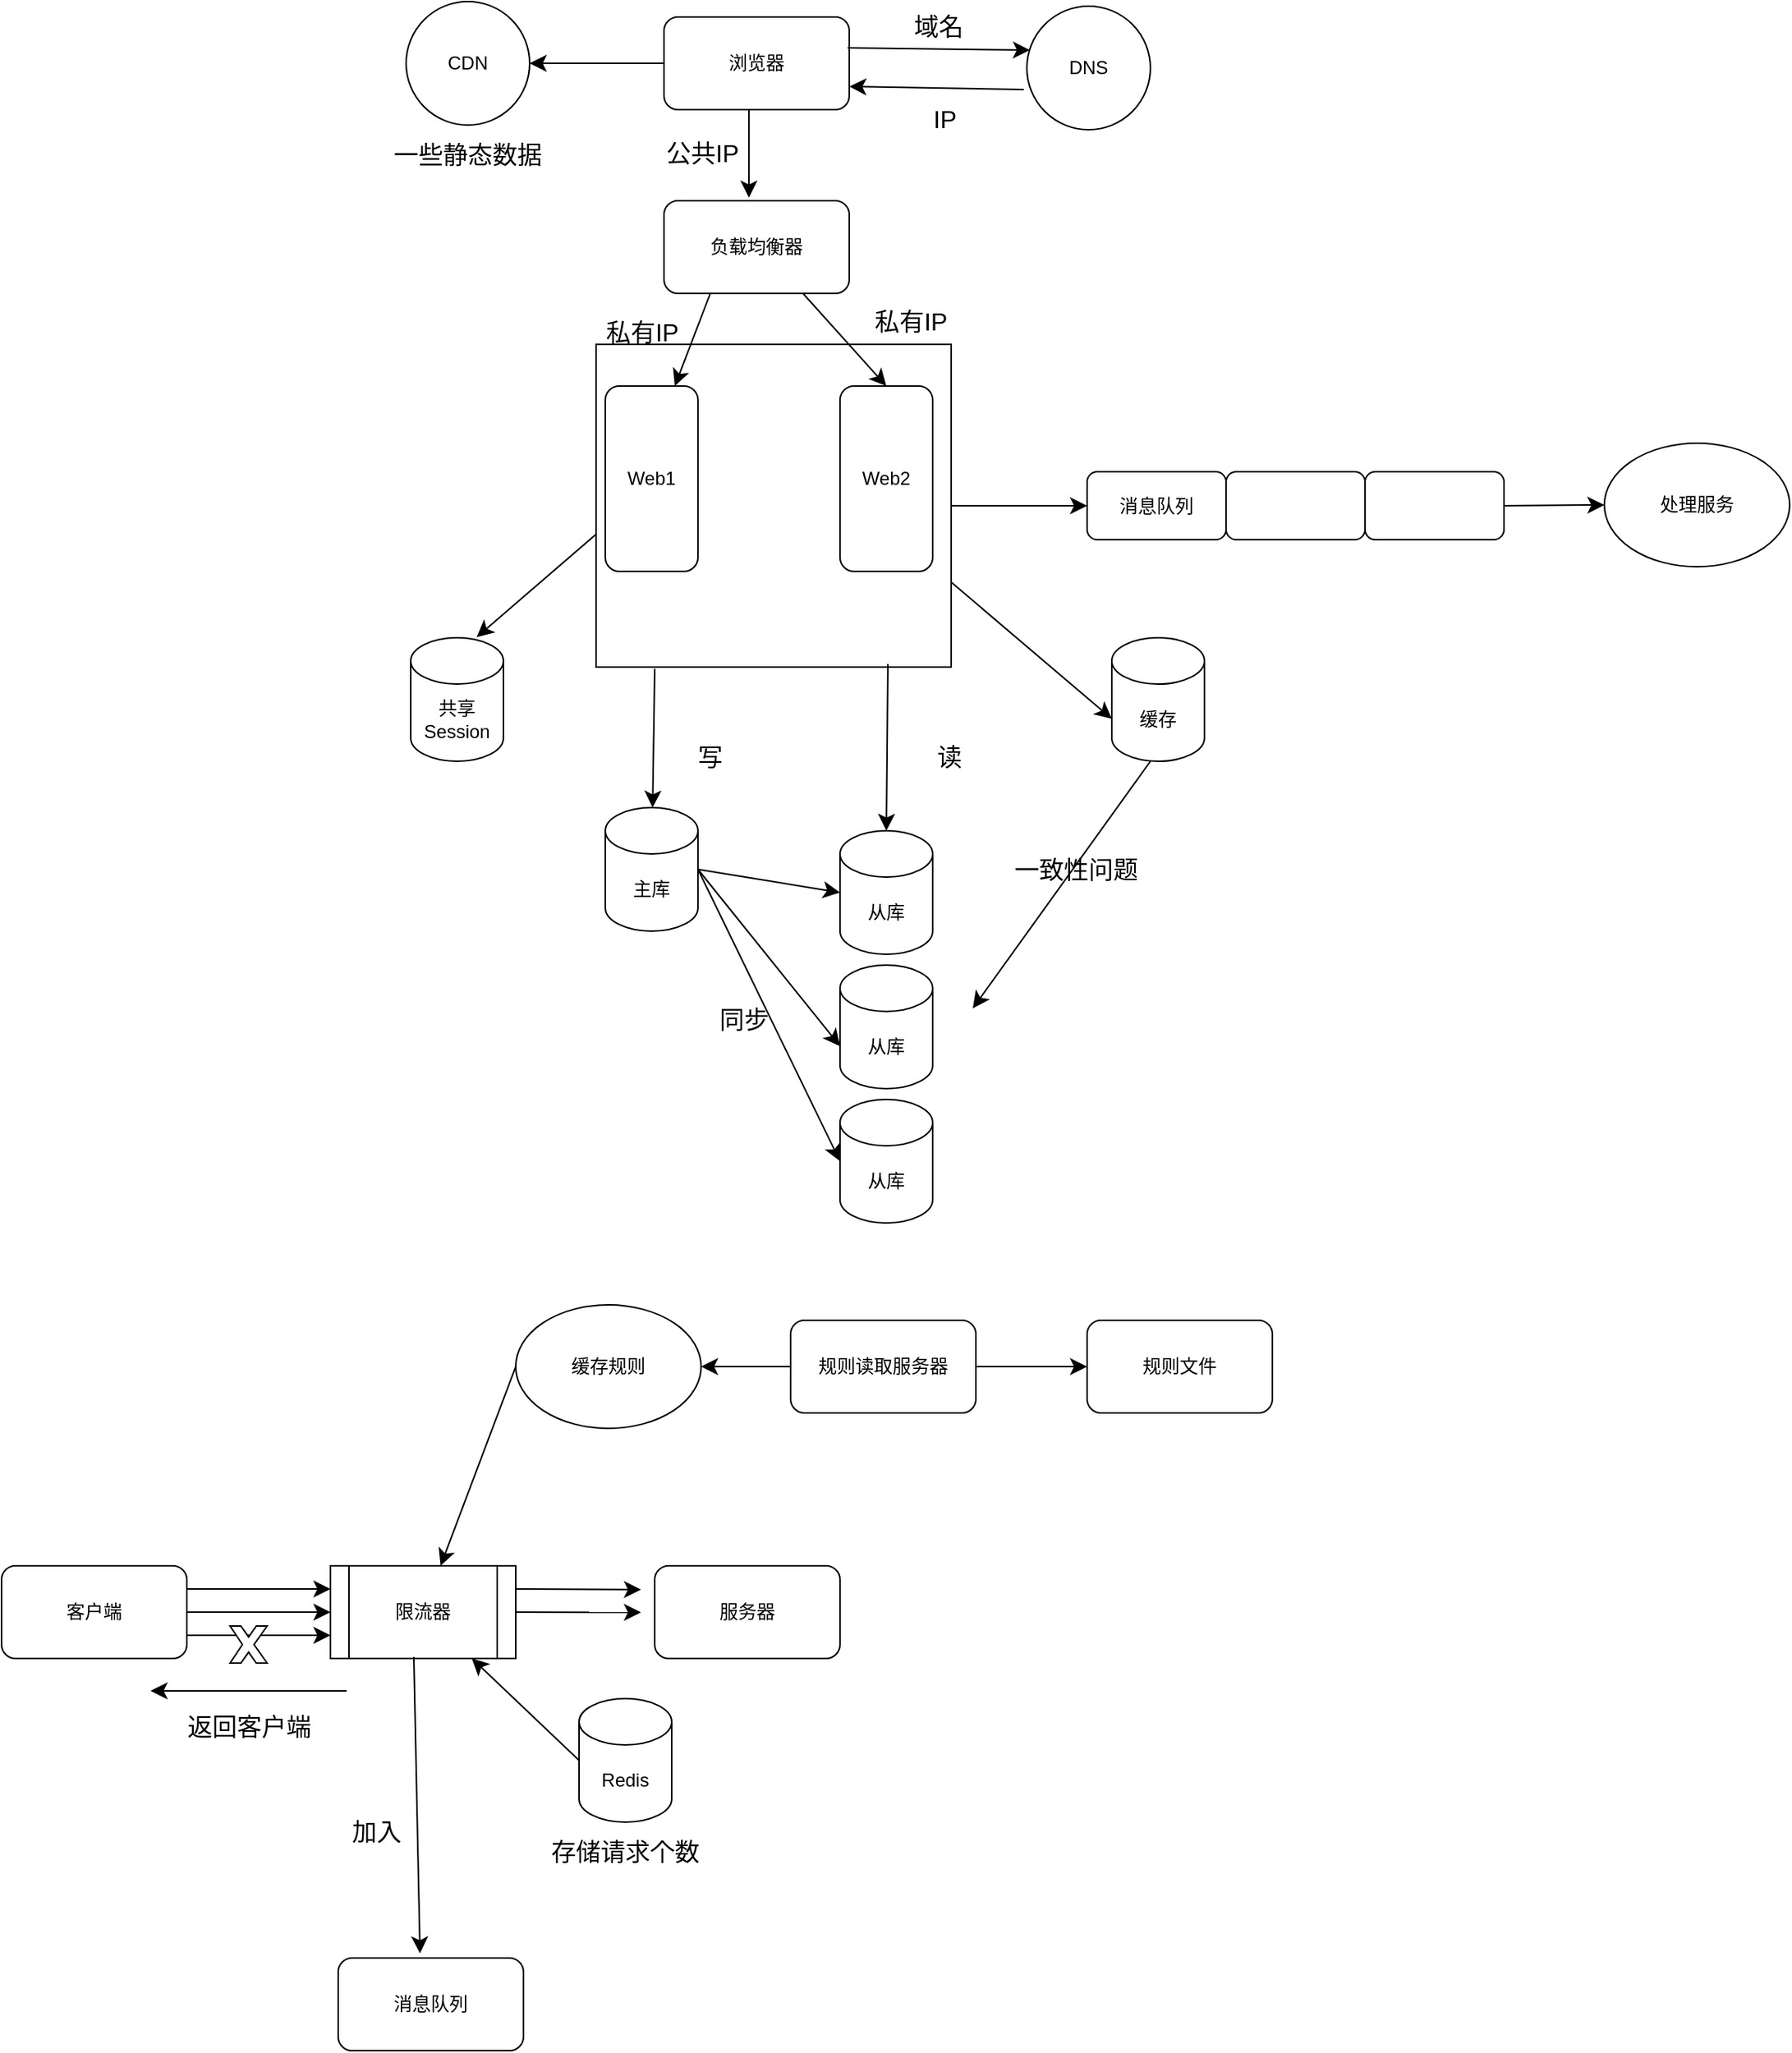 <mxfile version="23.1.6" type="github">
  <diagram name="第 1 页" id="k8oAtgESyHvcTxMSQwm_">
    <mxGraphModel dx="1978" dy="1478" grid="0" gridSize="10" guides="1" tooltips="1" connect="1" arrows="1" fold="1" page="0" pageScale="1" pageWidth="827" pageHeight="1169" math="0" shadow="0">
      <root>
        <mxCell id="0" />
        <mxCell id="1" parent="0" />
        <mxCell id="aqOKcFRG-qI8xayxPtAy-166" style="edgeStyle=none;curved=1;rounded=0;orthogonalLoop=1;jettySize=auto;html=1;exitX=1;exitY=0.5;exitDx=0;exitDy=0;fontSize=12;startSize=8;endSize=8;" edge="1" parent="1" source="aqOKcFRG-qI8xayxPtAy-141" target="aqOKcFRG-qI8xayxPtAy-162">
          <mxGeometry relative="1" as="geometry" />
        </mxCell>
        <mxCell id="aqOKcFRG-qI8xayxPtAy-141" value="" style="rounded=0;whiteSpace=wrap;html=1;" vertex="1" parent="1">
          <mxGeometry x="-747" y="45" width="230" height="209" as="geometry" />
        </mxCell>
        <mxCell id="aqOKcFRG-qI8xayxPtAy-120" style="edgeStyle=none;curved=1;rounded=0;orthogonalLoop=1;jettySize=auto;html=1;exitX=0.25;exitY=1;exitDx=0;exitDy=0;entryX=0.25;entryY=0;entryDx=0;entryDy=0;fontSize=12;startSize=8;endSize=8;" edge="1" parent="1">
          <mxGeometry relative="1" as="geometry">
            <mxPoint x="-648" y="-107" as="sourcePoint" />
            <mxPoint x="-648" y="-50" as="targetPoint" />
          </mxGeometry>
        </mxCell>
        <mxCell id="aqOKcFRG-qI8xayxPtAy-158" style="edgeStyle=none;curved=1;rounded=0;orthogonalLoop=1;jettySize=auto;html=1;exitX=0;exitY=0.5;exitDx=0;exitDy=0;entryX=1;entryY=0.5;entryDx=0;entryDy=0;fontSize=12;startSize=8;endSize=8;" edge="1" parent="1" source="aqOKcFRG-qI8xayxPtAy-112" target="aqOKcFRG-qI8xayxPtAy-157">
          <mxGeometry relative="1" as="geometry" />
        </mxCell>
        <mxCell id="aqOKcFRG-qI8xayxPtAy-112" value="浏览器" style="rounded=1;whiteSpace=wrap;html=1;" vertex="1" parent="1">
          <mxGeometry x="-703" y="-167" width="120" height="60" as="geometry" />
        </mxCell>
        <mxCell id="aqOKcFRG-qI8xayxPtAy-114" value="DNS" style="ellipse;whiteSpace=wrap;html=1;aspect=fixed;" vertex="1" parent="1">
          <mxGeometry x="-468" y="-174" width="80" height="80" as="geometry" />
        </mxCell>
        <mxCell id="aqOKcFRG-qI8xayxPtAy-116" value="" style="endArrow=classic;html=1;rounded=0;fontSize=12;startSize=8;endSize=8;entryX=0.025;entryY=0.356;entryDx=0;entryDy=0;entryPerimeter=0;" edge="1" parent="1" target="aqOKcFRG-qI8xayxPtAy-114">
          <mxGeometry width="50" height="50" relative="1" as="geometry">
            <mxPoint x="-584" y="-147" as="sourcePoint" />
            <mxPoint x="-534" y="-197" as="targetPoint" />
          </mxGeometry>
        </mxCell>
        <mxCell id="aqOKcFRG-qI8xayxPtAy-117" value="域名" style="text;html=1;align=center;verticalAlign=middle;whiteSpace=wrap;rounded=0;fontSize=16;" vertex="1" parent="1">
          <mxGeometry x="-555" y="-176" width="60" height="30" as="geometry" />
        </mxCell>
        <mxCell id="aqOKcFRG-qI8xayxPtAy-118" value="" style="endArrow=classic;html=1;rounded=0;fontSize=12;startSize=8;endSize=8;entryX=1;entryY=0.75;entryDx=0;entryDy=0;" edge="1" parent="1" target="aqOKcFRG-qI8xayxPtAy-112">
          <mxGeometry width="50" height="50" relative="1" as="geometry">
            <mxPoint x="-470" y="-120" as="sourcePoint" />
            <mxPoint x="-420" y="-170" as="targetPoint" />
          </mxGeometry>
        </mxCell>
        <mxCell id="aqOKcFRG-qI8xayxPtAy-119" value="IP" style="text;html=1;align=center;verticalAlign=middle;whiteSpace=wrap;rounded=0;fontSize=16;" vertex="1" parent="1">
          <mxGeometry x="-551" y="-116" width="60" height="30" as="geometry" />
        </mxCell>
        <mxCell id="aqOKcFRG-qI8xayxPtAy-121" value="公共IP" style="text;html=1;align=center;verticalAlign=middle;whiteSpace=wrap;rounded=0;fontSize=16;" vertex="1" parent="1">
          <mxGeometry x="-708" y="-94" width="60" height="30" as="geometry" />
        </mxCell>
        <mxCell id="aqOKcFRG-qI8xayxPtAy-128" value="Web1" style="rounded=1;whiteSpace=wrap;html=1;direction=south;" vertex="1" parent="1">
          <mxGeometry x="-741" y="72" width="60" height="120" as="geometry" />
        </mxCell>
        <mxCell id="aqOKcFRG-qI8xayxPtAy-131" style="edgeStyle=none;curved=1;rounded=0;orthogonalLoop=1;jettySize=auto;html=1;exitX=0.25;exitY=1;exitDx=0;exitDy=0;entryX=0;entryY=0.25;entryDx=0;entryDy=0;fontSize=12;startSize=8;endSize=8;" edge="1" parent="1" source="aqOKcFRG-qI8xayxPtAy-129" target="aqOKcFRG-qI8xayxPtAy-128">
          <mxGeometry relative="1" as="geometry" />
        </mxCell>
        <mxCell id="aqOKcFRG-qI8xayxPtAy-132" style="edgeStyle=none;curved=1;rounded=0;orthogonalLoop=1;jettySize=auto;html=1;exitX=0.75;exitY=1;exitDx=0;exitDy=0;entryX=0;entryY=0.5;entryDx=0;entryDy=0;fontSize=12;startSize=8;endSize=8;" edge="1" parent="1" source="aqOKcFRG-qI8xayxPtAy-129" target="aqOKcFRG-qI8xayxPtAy-130">
          <mxGeometry relative="1" as="geometry" />
        </mxCell>
        <mxCell id="aqOKcFRG-qI8xayxPtAy-129" value="负载均衡器" style="rounded=1;whiteSpace=wrap;html=1;" vertex="1" parent="1">
          <mxGeometry x="-703" y="-48" width="120" height="60" as="geometry" />
        </mxCell>
        <mxCell id="aqOKcFRG-qI8xayxPtAy-130" value="Web2" style="rounded=1;whiteSpace=wrap;html=1;direction=south;" vertex="1" parent="1">
          <mxGeometry x="-589" y="72" width="60" height="120" as="geometry" />
        </mxCell>
        <mxCell id="aqOKcFRG-qI8xayxPtAy-133" value="私有IP" style="text;html=1;align=center;verticalAlign=middle;whiteSpace=wrap;rounded=0;fontSize=16;" vertex="1" parent="1">
          <mxGeometry x="-747" y="22" width="60" height="30" as="geometry" />
        </mxCell>
        <mxCell id="aqOKcFRG-qI8xayxPtAy-134" value="私有IP" style="text;html=1;align=center;verticalAlign=middle;whiteSpace=wrap;rounded=0;fontSize=16;" vertex="1" parent="1">
          <mxGeometry x="-573" y="15" width="60" height="30" as="geometry" />
        </mxCell>
        <mxCell id="aqOKcFRG-qI8xayxPtAy-135" value="主库" style="shape=cylinder3;whiteSpace=wrap;html=1;boundedLbl=1;backgroundOutline=1;size=15;" vertex="1" parent="1">
          <mxGeometry x="-741" y="345" width="60" height="80" as="geometry" />
        </mxCell>
        <mxCell id="aqOKcFRG-qI8xayxPtAy-136" value="从库" style="shape=cylinder3;whiteSpace=wrap;html=1;boundedLbl=1;backgroundOutline=1;size=15;" vertex="1" parent="1">
          <mxGeometry x="-589" y="360" width="60" height="80" as="geometry" />
        </mxCell>
        <mxCell id="aqOKcFRG-qI8xayxPtAy-137" value="从库" style="shape=cylinder3;whiteSpace=wrap;html=1;boundedLbl=1;backgroundOutline=1;size=15;" vertex="1" parent="1">
          <mxGeometry x="-589" y="447" width="60" height="80" as="geometry" />
        </mxCell>
        <mxCell id="aqOKcFRG-qI8xayxPtAy-138" value="从库" style="shape=cylinder3;whiteSpace=wrap;html=1;boundedLbl=1;backgroundOutline=1;size=15;" vertex="1" parent="1">
          <mxGeometry x="-589" y="534" width="60" height="80" as="geometry" />
        </mxCell>
        <mxCell id="aqOKcFRG-qI8xayxPtAy-142" value="" style="endArrow=classic;html=1;rounded=0;fontSize=12;startSize=8;endSize=8;" edge="1" parent="1" target="aqOKcFRG-qI8xayxPtAy-135">
          <mxGeometry width="50" height="50" relative="1" as="geometry">
            <mxPoint x="-709" y="255" as="sourcePoint" />
            <mxPoint x="-659" y="205" as="targetPoint" />
          </mxGeometry>
        </mxCell>
        <mxCell id="aqOKcFRG-qI8xayxPtAy-145" value="写" style="text;html=1;align=center;verticalAlign=middle;whiteSpace=wrap;rounded=0;fontSize=16;" vertex="1" parent="1">
          <mxGeometry x="-703" y="297" width="60" height="30" as="geometry" />
        </mxCell>
        <mxCell id="aqOKcFRG-qI8xayxPtAy-146" value="" style="endArrow=classic;html=1;rounded=0;fontSize=12;startSize=8;endSize=8;entryX=0.5;entryY=0;entryDx=0;entryDy=0;entryPerimeter=0;" edge="1" parent="1" target="aqOKcFRG-qI8xayxPtAy-136">
          <mxGeometry width="50" height="50" relative="1" as="geometry">
            <mxPoint x="-558" y="252" as="sourcePoint" />
            <mxPoint x="-508" y="202" as="targetPoint" />
          </mxGeometry>
        </mxCell>
        <mxCell id="aqOKcFRG-qI8xayxPtAy-147" value="读" style="text;html=1;align=center;verticalAlign=middle;whiteSpace=wrap;rounded=0;fontSize=16;" vertex="1" parent="1">
          <mxGeometry x="-548" y="297" width="60" height="30" as="geometry" />
        </mxCell>
        <mxCell id="aqOKcFRG-qI8xayxPtAy-148" style="edgeStyle=none;curved=1;rounded=0;orthogonalLoop=1;jettySize=auto;html=1;exitX=1;exitY=0.5;exitDx=0;exitDy=0;exitPerimeter=0;entryX=0;entryY=0.5;entryDx=0;entryDy=0;entryPerimeter=0;fontSize=12;startSize=8;endSize=8;" edge="1" parent="1" source="aqOKcFRG-qI8xayxPtAy-135" target="aqOKcFRG-qI8xayxPtAy-136">
          <mxGeometry relative="1" as="geometry" />
        </mxCell>
        <mxCell id="aqOKcFRG-qI8xayxPtAy-149" style="edgeStyle=none;curved=1;rounded=0;orthogonalLoop=1;jettySize=auto;html=1;exitX=1;exitY=0.5;exitDx=0;exitDy=0;exitPerimeter=0;entryX=0;entryY=0;entryDx=0;entryDy=52.5;entryPerimeter=0;fontSize=12;startSize=8;endSize=8;" edge="1" parent="1" source="aqOKcFRG-qI8xayxPtAy-135" target="aqOKcFRG-qI8xayxPtAy-137">
          <mxGeometry relative="1" as="geometry" />
        </mxCell>
        <mxCell id="aqOKcFRG-qI8xayxPtAy-150" style="edgeStyle=none;curved=1;rounded=0;orthogonalLoop=1;jettySize=auto;html=1;exitX=1;exitY=0.5;exitDx=0;exitDy=0;exitPerimeter=0;entryX=0;entryY=0.5;entryDx=0;entryDy=0;entryPerimeter=0;fontSize=12;startSize=8;endSize=8;" edge="1" parent="1" source="aqOKcFRG-qI8xayxPtAy-135" target="aqOKcFRG-qI8xayxPtAy-138">
          <mxGeometry relative="1" as="geometry" />
        </mxCell>
        <mxCell id="aqOKcFRG-qI8xayxPtAy-151" value="同步" style="text;html=1;align=center;verticalAlign=middle;whiteSpace=wrap;rounded=0;fontSize=16;" vertex="1" parent="1">
          <mxGeometry x="-681" y="467" width="60" height="30" as="geometry" />
        </mxCell>
        <mxCell id="aqOKcFRG-qI8xayxPtAy-153" value="缓存" style="shape=cylinder3;whiteSpace=wrap;html=1;boundedLbl=1;backgroundOutline=1;size=15;" vertex="1" parent="1">
          <mxGeometry x="-413" y="235" width="60" height="80" as="geometry" />
        </mxCell>
        <mxCell id="aqOKcFRG-qI8xayxPtAy-154" value="" style="endArrow=classic;html=1;rounded=0;fontSize=12;startSize=8;endSize=8;entryX=0;entryY=0;entryDx=0;entryDy=52.5;entryPerimeter=0;" edge="1" parent="1" target="aqOKcFRG-qI8xayxPtAy-153">
          <mxGeometry width="50" height="50" relative="1" as="geometry">
            <mxPoint x="-517" y="199" as="sourcePoint" />
            <mxPoint x="-467" y="149" as="targetPoint" />
          </mxGeometry>
        </mxCell>
        <mxCell id="aqOKcFRG-qI8xayxPtAy-155" value="" style="endArrow=classic;html=1;rounded=0;fontSize=12;startSize=8;endSize=8;" edge="1" parent="1">
          <mxGeometry width="50" height="50" relative="1" as="geometry">
            <mxPoint x="-388" y="315" as="sourcePoint" />
            <mxPoint x="-503" y="475" as="targetPoint" />
          </mxGeometry>
        </mxCell>
        <mxCell id="aqOKcFRG-qI8xayxPtAy-156" value="一致性问题" style="text;html=1;align=center;verticalAlign=middle;whiteSpace=wrap;rounded=0;fontSize=16;" vertex="1" parent="1">
          <mxGeometry x="-481" y="368" width="90" height="34" as="geometry" />
        </mxCell>
        <mxCell id="aqOKcFRG-qI8xayxPtAy-157" value="CDN" style="ellipse;whiteSpace=wrap;html=1;aspect=fixed;" vertex="1" parent="1">
          <mxGeometry x="-870" y="-177" width="80" height="80" as="geometry" />
        </mxCell>
        <mxCell id="aqOKcFRG-qI8xayxPtAy-159" value="一些静态数据" style="text;html=1;align=center;verticalAlign=middle;whiteSpace=wrap;rounded=0;fontSize=16;" vertex="1" parent="1">
          <mxGeometry x="-884" y="-93" width="108" height="29" as="geometry" />
        </mxCell>
        <mxCell id="aqOKcFRG-qI8xayxPtAy-160" value="共享Session" style="shape=cylinder3;whiteSpace=wrap;html=1;boundedLbl=1;backgroundOutline=1;size=15;" vertex="1" parent="1">
          <mxGeometry x="-867" y="235" width="60" height="80" as="geometry" />
        </mxCell>
        <mxCell id="aqOKcFRG-qI8xayxPtAy-161" value="" style="endArrow=classic;html=1;rounded=0;fontSize=12;startSize=8;endSize=8;entryX=0.712;entryY=-0.005;entryDx=0;entryDy=0;entryPerimeter=0;" edge="1" parent="1" target="aqOKcFRG-qI8xayxPtAy-160">
          <mxGeometry width="50" height="50" relative="1" as="geometry">
            <mxPoint x="-747" y="168" as="sourcePoint" />
            <mxPoint x="-697" y="118" as="targetPoint" />
          </mxGeometry>
        </mxCell>
        <mxCell id="aqOKcFRG-qI8xayxPtAy-165" value="" style="group" vertex="1" connectable="0" parent="1">
          <mxGeometry x="-429" y="127.5" width="270" height="44" as="geometry" />
        </mxCell>
        <mxCell id="aqOKcFRG-qI8xayxPtAy-162" value="消息队列" style="rounded=1;whiteSpace=wrap;html=1;" vertex="1" parent="aqOKcFRG-qI8xayxPtAy-165">
          <mxGeometry width="90" height="44" as="geometry" />
        </mxCell>
        <mxCell id="aqOKcFRG-qI8xayxPtAy-167" style="edgeStyle=none;curved=1;rounded=0;orthogonalLoop=1;jettySize=auto;html=1;exitX=1;exitY=0.5;exitDx=0;exitDy=0;fontSize=12;startSize=8;endSize=8;" edge="1" parent="aqOKcFRG-qI8xayxPtAy-165" source="aqOKcFRG-qI8xayxPtAy-163" target="aqOKcFRG-qI8xayxPtAy-164">
          <mxGeometry relative="1" as="geometry" />
        </mxCell>
        <mxCell id="aqOKcFRG-qI8xayxPtAy-163" value="" style="rounded=1;whiteSpace=wrap;html=1;" vertex="1" parent="aqOKcFRG-qI8xayxPtAy-165">
          <mxGeometry x="90" width="90" height="44" as="geometry" />
        </mxCell>
        <mxCell id="aqOKcFRG-qI8xayxPtAy-164" value="" style="rounded=1;whiteSpace=wrap;html=1;" vertex="1" parent="aqOKcFRG-qI8xayxPtAy-165">
          <mxGeometry x="180" width="90" height="44" as="geometry" />
        </mxCell>
        <mxCell id="aqOKcFRG-qI8xayxPtAy-168" value="处理服务" style="ellipse;whiteSpace=wrap;html=1;" vertex="1" parent="1">
          <mxGeometry x="-94" y="109" width="120" height="80" as="geometry" />
        </mxCell>
        <mxCell id="aqOKcFRG-qI8xayxPtAy-169" style="edgeStyle=none;curved=1;rounded=0;orthogonalLoop=1;jettySize=auto;html=1;exitX=1;exitY=0.5;exitDx=0;exitDy=0;entryX=0;entryY=0.5;entryDx=0;entryDy=0;fontSize=12;startSize=8;endSize=8;" edge="1" parent="1" source="aqOKcFRG-qI8xayxPtAy-164" target="aqOKcFRG-qI8xayxPtAy-168">
          <mxGeometry relative="1" as="geometry" />
        </mxCell>
        <mxCell id="aqOKcFRG-qI8xayxPtAy-173" style="edgeStyle=none;curved=1;rounded=0;orthogonalLoop=1;jettySize=auto;html=1;exitX=1;exitY=0.25;exitDx=0;exitDy=0;entryX=0;entryY=0.25;entryDx=0;entryDy=0;fontSize=12;startSize=8;endSize=8;" edge="1" parent="1" source="aqOKcFRG-qI8xayxPtAy-170" target="aqOKcFRG-qI8xayxPtAy-171">
          <mxGeometry relative="1" as="geometry" />
        </mxCell>
        <mxCell id="aqOKcFRG-qI8xayxPtAy-174" style="edgeStyle=none;curved=1;rounded=0;orthogonalLoop=1;jettySize=auto;html=1;exitX=1;exitY=0.5;exitDx=0;exitDy=0;entryX=0;entryY=0.5;entryDx=0;entryDy=0;fontSize=12;startSize=8;endSize=8;" edge="1" parent="1" source="aqOKcFRG-qI8xayxPtAy-170" target="aqOKcFRG-qI8xayxPtAy-171">
          <mxGeometry relative="1" as="geometry" />
        </mxCell>
        <mxCell id="aqOKcFRG-qI8xayxPtAy-175" style="edgeStyle=none;curved=1;rounded=0;orthogonalLoop=1;jettySize=auto;html=1;exitX=1;exitY=0.75;exitDx=0;exitDy=0;entryX=0;entryY=0.75;entryDx=0;entryDy=0;fontSize=12;startSize=8;endSize=8;" edge="1" parent="1" source="aqOKcFRG-qI8xayxPtAy-170" target="aqOKcFRG-qI8xayxPtAy-171">
          <mxGeometry relative="1" as="geometry" />
        </mxCell>
        <mxCell id="aqOKcFRG-qI8xayxPtAy-170" value="客户端" style="rounded=1;whiteSpace=wrap;html=1;" vertex="1" parent="1">
          <mxGeometry x="-1132" y="836" width="120" height="60" as="geometry" />
        </mxCell>
        <mxCell id="aqOKcFRG-qI8xayxPtAy-177" style="edgeStyle=none;curved=1;rounded=0;orthogonalLoop=1;jettySize=auto;html=1;exitX=1;exitY=0.25;exitDx=0;exitDy=0;fontSize=12;startSize=8;endSize=8;" edge="1" parent="1" source="aqOKcFRG-qI8xayxPtAy-171">
          <mxGeometry relative="1" as="geometry">
            <mxPoint x="-717.895" y="851.421" as="targetPoint" />
          </mxGeometry>
        </mxCell>
        <mxCell id="aqOKcFRG-qI8xayxPtAy-178" style="edgeStyle=none;curved=1;rounded=0;orthogonalLoop=1;jettySize=auto;html=1;exitX=1;exitY=0.5;exitDx=0;exitDy=0;fontSize=12;startSize=8;endSize=8;" edge="1" parent="1" source="aqOKcFRG-qI8xayxPtAy-171">
          <mxGeometry relative="1" as="geometry">
            <mxPoint x="-717.895" y="866.158" as="targetPoint" />
          </mxGeometry>
        </mxCell>
        <mxCell id="aqOKcFRG-qI8xayxPtAy-171" value="限流器" style="shape=process;whiteSpace=wrap;html=1;backgroundOutline=1;" vertex="1" parent="1">
          <mxGeometry x="-919" y="836" width="120" height="60" as="geometry" />
        </mxCell>
        <mxCell id="aqOKcFRG-qI8xayxPtAy-172" value="服务器" style="rounded=1;whiteSpace=wrap;html=1;" vertex="1" parent="1">
          <mxGeometry x="-709" y="836" width="120" height="60" as="geometry" />
        </mxCell>
        <mxCell id="aqOKcFRG-qI8xayxPtAy-179" value="" style="verticalLabelPosition=bottom;verticalAlign=top;html=1;shape=mxgraph.basic.x" vertex="1" parent="1">
          <mxGeometry x="-984" y="875" width="24" height="24" as="geometry" />
        </mxCell>
        <mxCell id="aqOKcFRG-qI8xayxPtAy-183" style="edgeStyle=none;curved=1;rounded=0;orthogonalLoop=1;jettySize=auto;html=1;exitX=0;exitY=0.5;exitDx=0;exitDy=0;exitPerimeter=0;fontSize=12;startSize=8;endSize=8;" edge="1" parent="1" source="aqOKcFRG-qI8xayxPtAy-181" target="aqOKcFRG-qI8xayxPtAy-171">
          <mxGeometry relative="1" as="geometry" />
        </mxCell>
        <mxCell id="aqOKcFRG-qI8xayxPtAy-181" value="Redis" style="shape=cylinder3;whiteSpace=wrap;html=1;boundedLbl=1;backgroundOutline=1;size=15;" vertex="1" parent="1">
          <mxGeometry x="-758" y="922" width="60" height="80" as="geometry" />
        </mxCell>
        <mxCell id="aqOKcFRG-qI8xayxPtAy-182" value="存储请求个数" style="text;html=1;align=center;verticalAlign=middle;whiteSpace=wrap;rounded=0;fontSize=16;" vertex="1" parent="1">
          <mxGeometry x="-778" y="1006" width="100" height="30" as="geometry" />
        </mxCell>
        <mxCell id="aqOKcFRG-qI8xayxPtAy-189" style="edgeStyle=none;curved=1;rounded=0;orthogonalLoop=1;jettySize=auto;html=1;exitX=0;exitY=0.5;exitDx=0;exitDy=0;fontSize=12;startSize=8;endSize=8;" edge="1" parent="1" source="aqOKcFRG-qI8xayxPtAy-184" target="aqOKcFRG-qI8xayxPtAy-171">
          <mxGeometry relative="1" as="geometry" />
        </mxCell>
        <mxCell id="aqOKcFRG-qI8xayxPtAy-184" value="缓存规则" style="ellipse;whiteSpace=wrap;html=1;" vertex="1" parent="1">
          <mxGeometry x="-799" y="667" width="120" height="80" as="geometry" />
        </mxCell>
        <mxCell id="aqOKcFRG-qI8xayxPtAy-187" style="edgeStyle=none;curved=1;rounded=0;orthogonalLoop=1;jettySize=auto;html=1;exitX=1;exitY=0.5;exitDx=0;exitDy=0;entryX=0;entryY=0.5;entryDx=0;entryDy=0;fontSize=12;startSize=8;endSize=8;" edge="1" parent="1" source="aqOKcFRG-qI8xayxPtAy-185" target="aqOKcFRG-qI8xayxPtAy-186">
          <mxGeometry relative="1" as="geometry" />
        </mxCell>
        <mxCell id="aqOKcFRG-qI8xayxPtAy-188" style="edgeStyle=none;curved=1;rounded=0;orthogonalLoop=1;jettySize=auto;html=1;exitX=0;exitY=0.5;exitDx=0;exitDy=0;entryX=1;entryY=0.5;entryDx=0;entryDy=0;fontSize=12;startSize=8;endSize=8;" edge="1" parent="1" source="aqOKcFRG-qI8xayxPtAy-185" target="aqOKcFRG-qI8xayxPtAy-184">
          <mxGeometry relative="1" as="geometry" />
        </mxCell>
        <mxCell id="aqOKcFRG-qI8xayxPtAy-185" value="规则读取服务器" style="rounded=1;whiteSpace=wrap;html=1;" vertex="1" parent="1">
          <mxGeometry x="-621" y="677" width="120" height="60" as="geometry" />
        </mxCell>
        <mxCell id="aqOKcFRG-qI8xayxPtAy-186" value="规则文件" style="rounded=1;whiteSpace=wrap;html=1;" vertex="1" parent="1">
          <mxGeometry x="-429" y="677" width="120" height="60" as="geometry" />
        </mxCell>
        <mxCell id="aqOKcFRG-qI8xayxPtAy-194" value="" style="endArrow=classic;html=1;rounded=0;fontSize=12;startSize=8;endSize=8;" edge="1" parent="1">
          <mxGeometry width="50" height="50" relative="1" as="geometry">
            <mxPoint x="-908.5" y="917" as="sourcePoint" />
            <mxPoint x="-1035.5" y="917" as="targetPoint" />
          </mxGeometry>
        </mxCell>
        <mxCell id="aqOKcFRG-qI8xayxPtAy-195" value="返回客户端" style="text;html=1;align=center;verticalAlign=middle;whiteSpace=wrap;rounded=0;fontSize=16;" vertex="1" parent="1">
          <mxGeometry x="-1018.5" y="925" width="93" height="30" as="geometry" />
        </mxCell>
        <mxCell id="aqOKcFRG-qI8xayxPtAy-196" value="" style="endArrow=classic;html=1;rounded=0;fontSize=12;startSize=8;endSize=8;" edge="1" parent="1">
          <mxGeometry width="50" height="50" relative="1" as="geometry">
            <mxPoint x="-865" y="895" as="sourcePoint" />
            <mxPoint x="-861" y="1087" as="targetPoint" />
          </mxGeometry>
        </mxCell>
        <mxCell id="aqOKcFRG-qI8xayxPtAy-197" value="消息队列" style="rounded=1;whiteSpace=wrap;html=1;" vertex="1" parent="1">
          <mxGeometry x="-914" y="1090" width="120" height="60" as="geometry" />
        </mxCell>
        <mxCell id="aqOKcFRG-qI8xayxPtAy-198" value="加入" style="text;html=1;align=center;verticalAlign=middle;whiteSpace=wrap;rounded=0;fontSize=16;" vertex="1" parent="1">
          <mxGeometry x="-919" y="993" width="60" height="30" as="geometry" />
        </mxCell>
      </root>
    </mxGraphModel>
  </diagram>
</mxfile>

